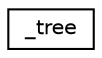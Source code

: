 digraph "Graphical Class Hierarchy"
{
  edge [fontname="Helvetica",fontsize="10",labelfontname="Helvetica",labelfontsize="10"];
  node [fontname="Helvetica",fontsize="10",shape=record];
  rankdir="LR";
  Node1 [label="_tree",height=0.2,width=0.4,color="black", fillcolor="white", style="filled",URL="$struct__tree.html"];
}
